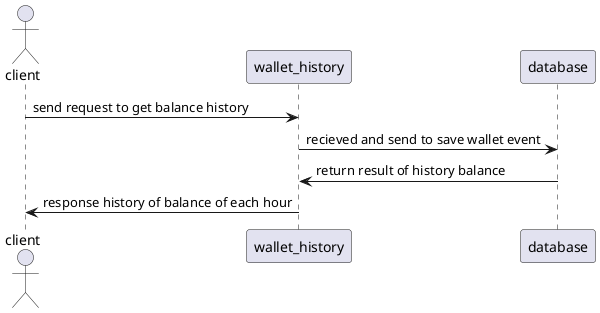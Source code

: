 @startuml

actor client
participant wallet_history as h
participant database as db


client -> h: send request to get balance history
h -> db: recieved and send to save wallet event
db -> h: return result of history balance
h -> client: response history of balance of each hour

@enduml